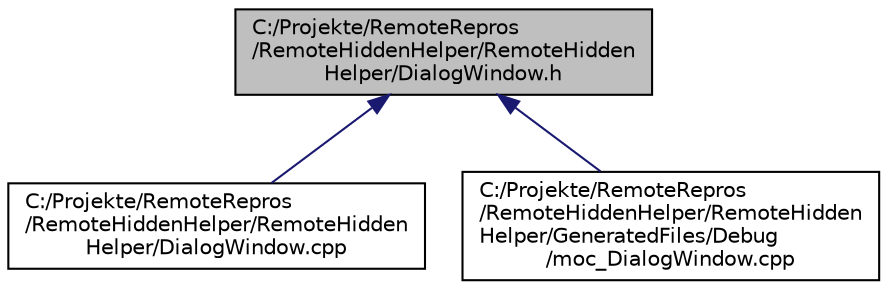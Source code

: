 digraph "C:/Projekte/RemoteRepros/RemoteHiddenHelper/RemoteHiddenHelper/DialogWindow.h"
{
  edge [fontname="Helvetica",fontsize="10",labelfontname="Helvetica",labelfontsize="10"];
  node [fontname="Helvetica",fontsize="10",shape=record];
  Node2 [label="C:/Projekte/RemoteRepros\l/RemoteHiddenHelper/RemoteHidden\lHelper/DialogWindow.h",height=0.2,width=0.4,color="black", fillcolor="grey75", style="filled", fontcolor="black"];
  Node2 -> Node3 [dir="back",color="midnightblue",fontsize="10",style="solid",fontname="Helvetica"];
  Node3 [label="C:/Projekte/RemoteRepros\l/RemoteHiddenHelper/RemoteHidden\lHelper/DialogWindow.cpp",height=0.2,width=0.4,color="black", fillcolor="white", style="filled",URL="$_dialog_window_8cpp.html"];
  Node2 -> Node4 [dir="back",color="midnightblue",fontsize="10",style="solid",fontname="Helvetica"];
  Node4 [label="C:/Projekte/RemoteRepros\l/RemoteHiddenHelper/RemoteHidden\lHelper/GeneratedFiles/Debug\l/moc_DialogWindow.cpp",height=0.2,width=0.4,color="black", fillcolor="white", style="filled",URL="$moc___dialog_window_8cpp.html"];
}
